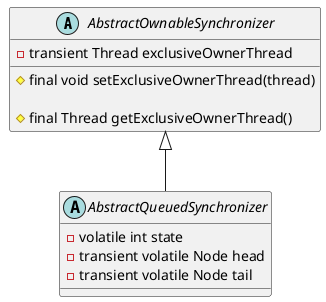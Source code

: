 @startuml
'https://plantuml.com/class-diagram

abstract class AbstractOwnableSynchronizer{
- transient Thread exclusiveOwnerThread

# final void setExclusiveOwnerThread(thread)

# final Thread getExclusiveOwnerThread()
}

abstract class AbstractQueuedSynchronizer{
-volatile int state
- transient volatile Node head
- transient volatile Node tail
}



AbstractOwnableSynchronizer<|--AbstractQueuedSynchronizer

@enduml